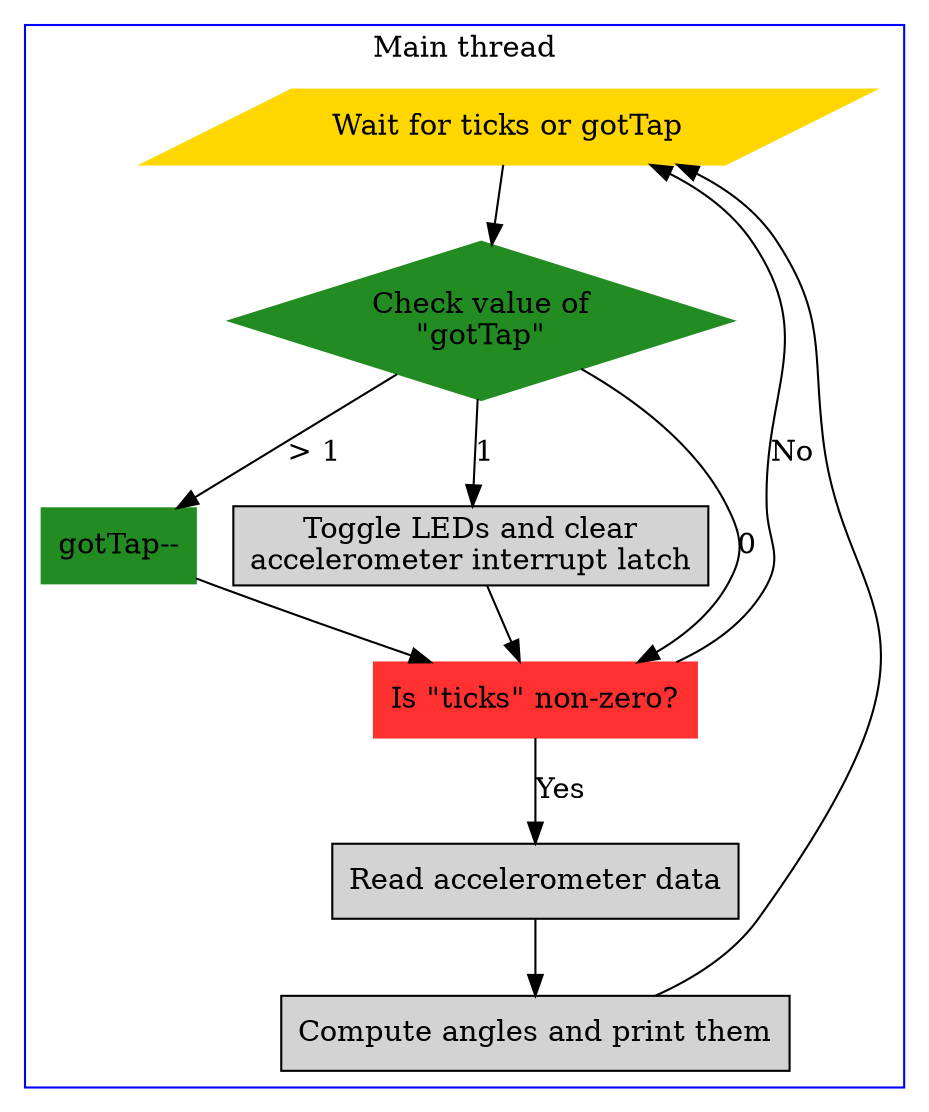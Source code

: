 digraph mainFlowchart {

	node [shape=box];

	subgraph cluster_main {
		node [style=filled];
		m0 [label="Wait for ticks or gotTap", shape=parallelogram, color=gold];
		m1 [label="Check value of\n\"gotTap\"", shape=diamond, color=forestgreen];
		
		m2 [label="gotTap--", color=forestgreen];
		m3 [label="Toggle LEDs and clear\naccelerometer interrupt latch"];
		
		m4 [label="Is \"ticks\" non-zero?", color=firebrick1];
		m6 [label="Read accelerometer data"];
		m5 [label="Pipe it through filter"];
		m5 [label="Compute angles and print them"];
		
		m0 -> m1;
		
		m1 -> m2 [label="> 1"];
		m1 -> m3 [label="1"];
		
		m1 -> m4 [label="0"];
		m2 -> m4;
		m3 -> m4;
		
		m4 -> m6 [label="Yes"];
		m4 -> m0 [label="No"];
		
		m6 -> m5;
		
		m5 -> m0 [constraint=false]
		
		label = "Main thread";
		color=blue
	}

}